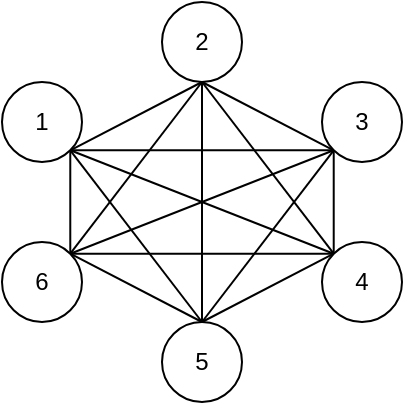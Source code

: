 <mxfile version="15.6.8" type="device"><diagram id="TioFb0MYI13fEAbRebiY" name="Page-1"><mxGraphModel dx="569" dy="282" grid="1" gridSize="10" guides="1" tooltips="1" connect="1" arrows="1" fold="1" page="1" pageScale="1" pageWidth="827" pageHeight="1169" math="0" shadow="0"><root><mxCell id="0"/><mxCell id="1" parent="0"/><mxCell id="CoqvJ3jxB_q_hXfQHBlZ-12" style="edgeStyle=none;rounded=0;orthogonalLoop=1;jettySize=auto;html=1;exitX=1;exitY=1;exitDx=0;exitDy=0;entryX=0;entryY=0;entryDx=0;entryDy=0;endArrow=none;endFill=0;" edge="1" parent="1" source="CoqvJ3jxB_q_hXfQHBlZ-1" target="CoqvJ3jxB_q_hXfQHBlZ-4"><mxGeometry relative="1" as="geometry"/></mxCell><mxCell id="CoqvJ3jxB_q_hXfQHBlZ-13" style="edgeStyle=none;rounded=0;orthogonalLoop=1;jettySize=auto;html=1;exitX=1;exitY=1;exitDx=0;exitDy=0;entryX=0.5;entryY=1;entryDx=0;entryDy=0;endArrow=none;endFill=0;" edge="1" parent="1" source="CoqvJ3jxB_q_hXfQHBlZ-1" target="CoqvJ3jxB_q_hXfQHBlZ-2"><mxGeometry relative="1" as="geometry"/></mxCell><mxCell id="CoqvJ3jxB_q_hXfQHBlZ-14" style="edgeStyle=none;rounded=0;orthogonalLoop=1;jettySize=auto;html=1;exitX=1;exitY=1;exitDx=0;exitDy=0;entryX=0;entryY=1;entryDx=0;entryDy=0;endArrow=none;endFill=0;" edge="1" parent="1" source="CoqvJ3jxB_q_hXfQHBlZ-1" target="CoqvJ3jxB_q_hXfQHBlZ-3"><mxGeometry relative="1" as="geometry"/></mxCell><mxCell id="CoqvJ3jxB_q_hXfQHBlZ-15" style="edgeStyle=none;rounded=0;orthogonalLoop=1;jettySize=auto;html=1;exitX=1;exitY=1;exitDx=0;exitDy=0;entryX=0.5;entryY=0;entryDx=0;entryDy=0;endArrow=none;endFill=0;" edge="1" parent="1" source="CoqvJ3jxB_q_hXfQHBlZ-1" target="CoqvJ3jxB_q_hXfQHBlZ-5"><mxGeometry relative="1" as="geometry"/></mxCell><mxCell id="CoqvJ3jxB_q_hXfQHBlZ-16" style="edgeStyle=none;rounded=0;orthogonalLoop=1;jettySize=auto;html=1;exitX=1;exitY=1;exitDx=0;exitDy=0;entryX=1;entryY=0;entryDx=0;entryDy=0;endArrow=none;endFill=0;" edge="1" parent="1" source="CoqvJ3jxB_q_hXfQHBlZ-1" target="CoqvJ3jxB_q_hXfQHBlZ-6"><mxGeometry relative="1" as="geometry"/></mxCell><mxCell id="CoqvJ3jxB_q_hXfQHBlZ-1" value="1" style="ellipse;whiteSpace=wrap;html=1;aspect=fixed;" vertex="1" parent="1"><mxGeometry x="320" y="80" width="40" height="40" as="geometry"/></mxCell><mxCell id="CoqvJ3jxB_q_hXfQHBlZ-17" style="edgeStyle=none;rounded=0;orthogonalLoop=1;jettySize=auto;html=1;exitX=0.5;exitY=1;exitDx=0;exitDy=0;entryX=0;entryY=1;entryDx=0;entryDy=0;endArrow=none;endFill=0;" edge="1" parent="1" source="CoqvJ3jxB_q_hXfQHBlZ-2" target="CoqvJ3jxB_q_hXfQHBlZ-3"><mxGeometry relative="1" as="geometry"/></mxCell><mxCell id="CoqvJ3jxB_q_hXfQHBlZ-18" style="edgeStyle=none;rounded=0;orthogonalLoop=1;jettySize=auto;html=1;exitX=0.5;exitY=1;exitDx=0;exitDy=0;entryX=0;entryY=0;entryDx=0;entryDy=0;endArrow=none;endFill=0;" edge="1" parent="1" source="CoqvJ3jxB_q_hXfQHBlZ-2" target="CoqvJ3jxB_q_hXfQHBlZ-4"><mxGeometry relative="1" as="geometry"/></mxCell><mxCell id="CoqvJ3jxB_q_hXfQHBlZ-19" style="edgeStyle=none;rounded=0;orthogonalLoop=1;jettySize=auto;html=1;exitX=0.5;exitY=1;exitDx=0;exitDy=0;entryX=0.5;entryY=0;entryDx=0;entryDy=0;endArrow=none;endFill=0;" edge="1" parent="1" source="CoqvJ3jxB_q_hXfQHBlZ-2" target="CoqvJ3jxB_q_hXfQHBlZ-5"><mxGeometry relative="1" as="geometry"/></mxCell><mxCell id="CoqvJ3jxB_q_hXfQHBlZ-20" style="edgeStyle=none;rounded=0;orthogonalLoop=1;jettySize=auto;html=1;exitX=0.5;exitY=1;exitDx=0;exitDy=0;entryX=1;entryY=0;entryDx=0;entryDy=0;endArrow=none;endFill=0;" edge="1" parent="1" source="CoqvJ3jxB_q_hXfQHBlZ-2" target="CoqvJ3jxB_q_hXfQHBlZ-6"><mxGeometry relative="1" as="geometry"/></mxCell><mxCell id="CoqvJ3jxB_q_hXfQHBlZ-2" value="2" style="ellipse;whiteSpace=wrap;html=1;aspect=fixed;" vertex="1" parent="1"><mxGeometry x="400" y="40" width="40" height="40" as="geometry"/></mxCell><mxCell id="CoqvJ3jxB_q_hXfQHBlZ-21" style="edgeStyle=none;rounded=0;orthogonalLoop=1;jettySize=auto;html=1;exitX=0;exitY=1;exitDx=0;exitDy=0;entryX=0;entryY=0;entryDx=0;entryDy=0;endArrow=none;endFill=0;" edge="1" parent="1" source="CoqvJ3jxB_q_hXfQHBlZ-3" target="CoqvJ3jxB_q_hXfQHBlZ-4"><mxGeometry relative="1" as="geometry"/></mxCell><mxCell id="CoqvJ3jxB_q_hXfQHBlZ-22" style="edgeStyle=none;rounded=0;orthogonalLoop=1;jettySize=auto;html=1;exitX=0;exitY=1;exitDx=0;exitDy=0;entryX=0.5;entryY=0;entryDx=0;entryDy=0;endArrow=none;endFill=0;" edge="1" parent="1" source="CoqvJ3jxB_q_hXfQHBlZ-3" target="CoqvJ3jxB_q_hXfQHBlZ-5"><mxGeometry relative="1" as="geometry"/></mxCell><mxCell id="CoqvJ3jxB_q_hXfQHBlZ-23" style="edgeStyle=none;rounded=0;orthogonalLoop=1;jettySize=auto;html=1;exitX=0;exitY=1;exitDx=0;exitDy=0;entryX=1;entryY=0;entryDx=0;entryDy=0;endArrow=none;endFill=0;" edge="1" parent="1" source="CoqvJ3jxB_q_hXfQHBlZ-3" target="CoqvJ3jxB_q_hXfQHBlZ-6"><mxGeometry relative="1" as="geometry"/></mxCell><mxCell id="CoqvJ3jxB_q_hXfQHBlZ-3" value="3" style="ellipse;whiteSpace=wrap;html=1;aspect=fixed;" vertex="1" parent="1"><mxGeometry x="480" y="80" width="40" height="40" as="geometry"/></mxCell><mxCell id="CoqvJ3jxB_q_hXfQHBlZ-24" style="edgeStyle=none;rounded=0;orthogonalLoop=1;jettySize=auto;html=1;exitX=0;exitY=0;exitDx=0;exitDy=0;entryX=0.5;entryY=0;entryDx=0;entryDy=0;endArrow=none;endFill=0;" edge="1" parent="1" source="CoqvJ3jxB_q_hXfQHBlZ-4" target="CoqvJ3jxB_q_hXfQHBlZ-5"><mxGeometry relative="1" as="geometry"/></mxCell><mxCell id="CoqvJ3jxB_q_hXfQHBlZ-25" style="edgeStyle=none;rounded=0;orthogonalLoop=1;jettySize=auto;html=1;exitX=0;exitY=0;exitDx=0;exitDy=0;entryX=1;entryY=0;entryDx=0;entryDy=0;endArrow=none;endFill=0;" edge="1" parent="1" source="CoqvJ3jxB_q_hXfQHBlZ-4" target="CoqvJ3jxB_q_hXfQHBlZ-6"><mxGeometry relative="1" as="geometry"/></mxCell><mxCell id="CoqvJ3jxB_q_hXfQHBlZ-4" value="4" style="ellipse;whiteSpace=wrap;html=1;aspect=fixed;" vertex="1" parent="1"><mxGeometry x="480" y="160" width="40" height="40" as="geometry"/></mxCell><mxCell id="CoqvJ3jxB_q_hXfQHBlZ-26" style="edgeStyle=none;rounded=0;orthogonalLoop=1;jettySize=auto;html=1;exitX=0.5;exitY=0;exitDx=0;exitDy=0;entryX=1;entryY=0;entryDx=0;entryDy=0;endArrow=none;endFill=0;" edge="1" parent="1" source="CoqvJ3jxB_q_hXfQHBlZ-5" target="CoqvJ3jxB_q_hXfQHBlZ-6"><mxGeometry relative="1" as="geometry"/></mxCell><mxCell id="CoqvJ3jxB_q_hXfQHBlZ-5" value="5" style="ellipse;whiteSpace=wrap;html=1;aspect=fixed;" vertex="1" parent="1"><mxGeometry x="400" y="200" width="40" height="40" as="geometry"/></mxCell><mxCell id="CoqvJ3jxB_q_hXfQHBlZ-6" value="6" style="ellipse;whiteSpace=wrap;html=1;aspect=fixed;" vertex="1" parent="1"><mxGeometry x="320" y="160" width="40" height="40" as="geometry"/></mxCell></root></mxGraphModel></diagram></mxfile>